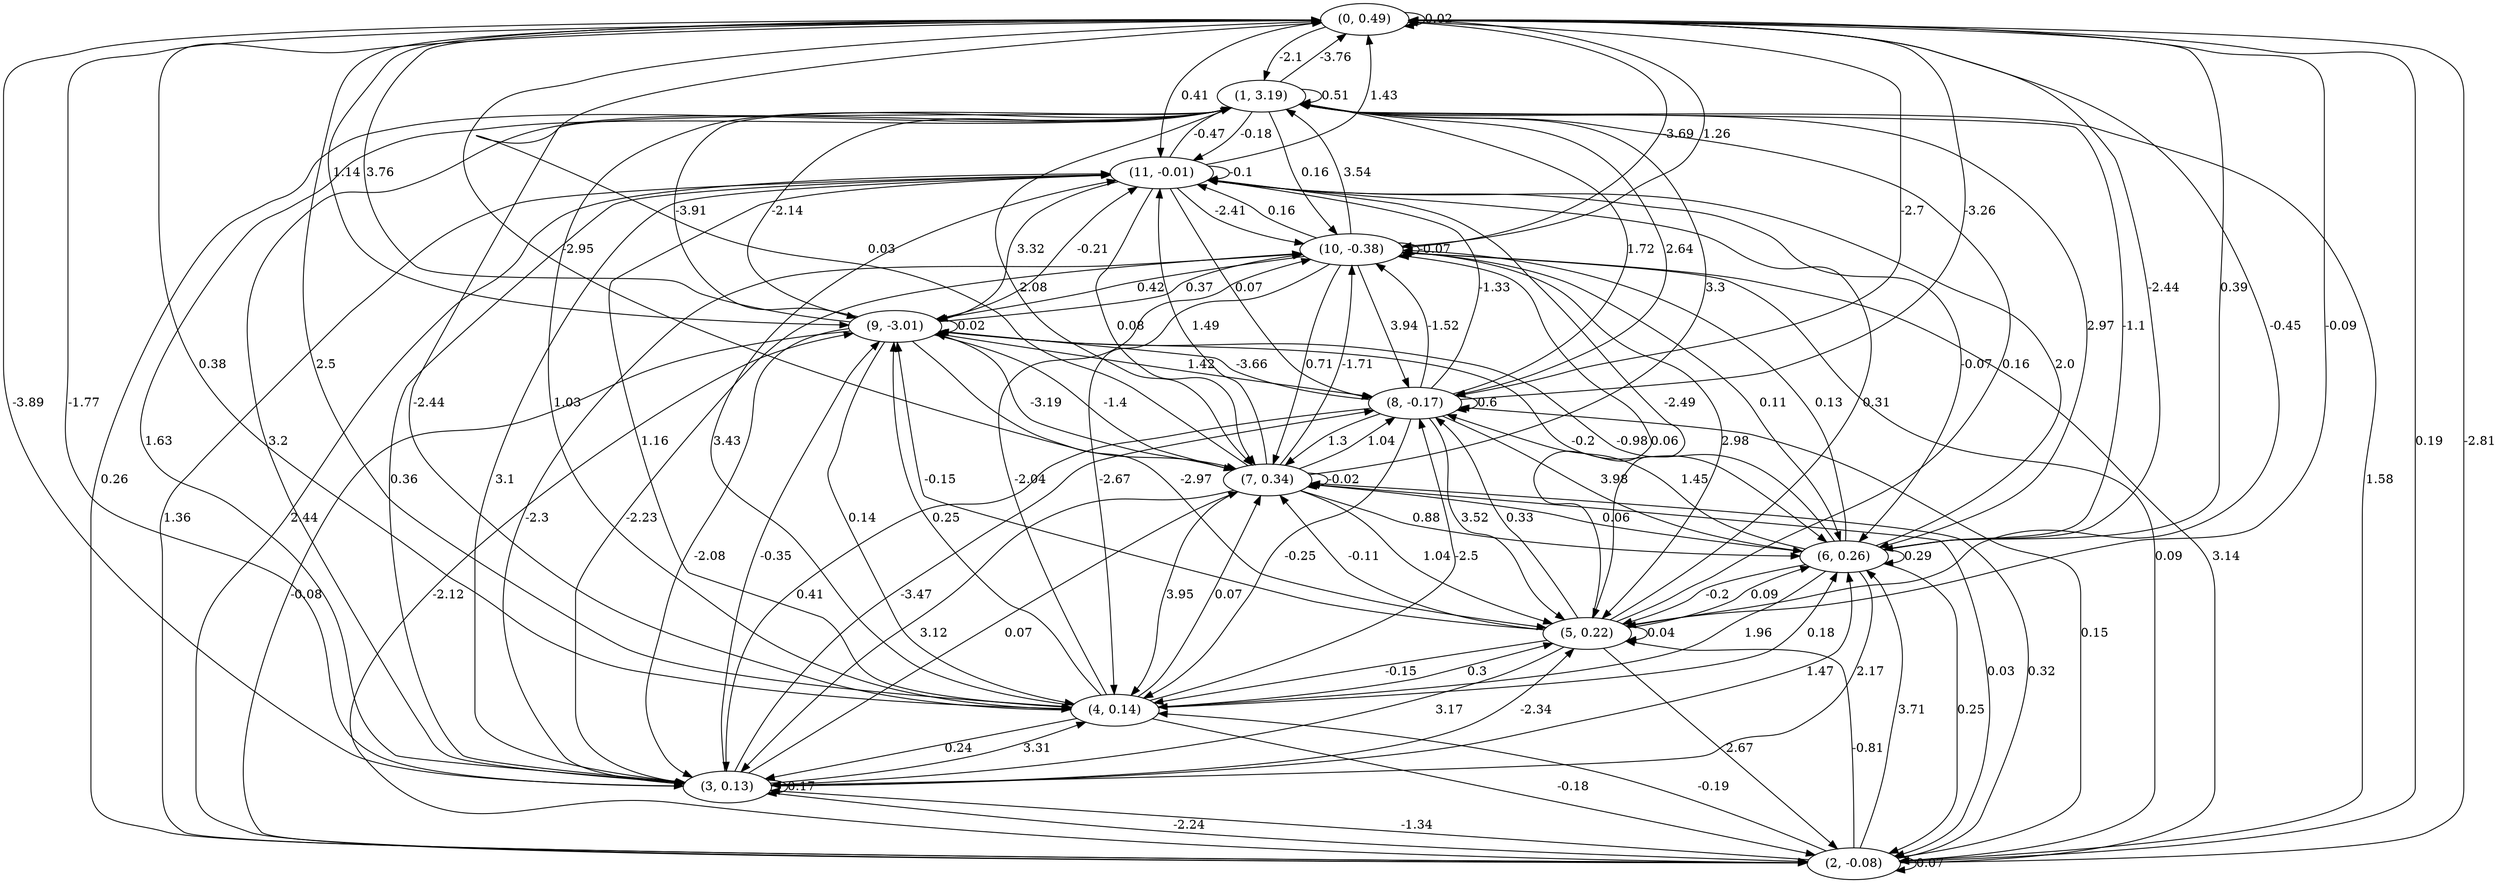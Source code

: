 digraph {
    0 [ label = "(0, 0.49)" ]
    1 [ label = "(1, 3.19)" ]
    2 [ label = "(2, -0.08)" ]
    3 [ label = "(3, 0.13)" ]
    4 [ label = "(4, 0.14)" ]
    5 [ label = "(5, 0.22)" ]
    6 [ label = "(6, 0.26)" ]
    7 [ label = "(7, 0.34)" ]
    8 [ label = "(8, -0.17)" ]
    9 [ label = "(9, -3.01)" ]
    10 [ label = "(10, -0.38)" ]
    11 [ label = "(11, -0.01)" ]
    0 -> 0 [ label = "0.02" ]
    1 -> 1 [ label = "0.51" ]
    2 -> 2 [ label = "0.07" ]
    3 -> 3 [ label = "0.17" ]
    5 -> 5 [ label = "0.04" ]
    6 -> 6 [ label = "0.29" ]
    7 -> 7 [ label = "-0.02" ]
    8 -> 8 [ label = "0.6" ]
    9 -> 9 [ label = "0.02" ]
    10 -> 10 [ label = "-0.07" ]
    11 -> 11 [ label = "-0.1" ]
    1 -> 0 [ label = "-3.76" ]
    2 -> 0 [ label = "-2.81" ]
    3 -> 0 [ label = "-1.77" ]
    4 -> 0 [ label = "2.5" ]
    5 -> 0 [ label = "-0.09" ]
    6 -> 0 [ label = "0.39" ]
    7 -> 0 [ label = "0.03" ]
    8 -> 0 [ label = "-3.26" ]
    9 -> 0 [ label = "3.76" ]
    10 -> 0 [ label = "-3.69" ]
    11 -> 0 [ label = "1.43" ]
    0 -> 1 [ label = "-2.1" ]
    2 -> 1 [ label = "0.26" ]
    3 -> 1 [ label = "1.63" ]
    4 -> 1 [ label = "-2.44" ]
    5 -> 1 [ label = "0.16" ]
    6 -> 1 [ label = "-1.1" ]
    7 -> 1 [ label = "3.3" ]
    8 -> 1 [ label = "1.72" ]
    9 -> 1 [ label = "-3.91" ]
    10 -> 1 [ label = "3.54" ]
    11 -> 1 [ label = "-0.47" ]
    0 -> 2 [ label = "0.19" ]
    1 -> 2 [ label = "1.58" ]
    3 -> 2 [ label = "-2.24" ]
    4 -> 2 [ label = "-0.18" ]
    5 -> 2 [ label = "2.67" ]
    6 -> 2 [ label = "0.25" ]
    7 -> 2 [ label = "0.03" ]
    9 -> 2 [ label = "-0.08" ]
    10 -> 2 [ label = "0.09" ]
    11 -> 2 [ label = "1.36" ]
    0 -> 3 [ label = "-3.89" ]
    1 -> 3 [ label = "3.2" ]
    2 -> 3 [ label = "-1.34" ]
    4 -> 3 [ label = "0.24" ]
    5 -> 3 [ label = "3.17" ]
    6 -> 3 [ label = "2.17" ]
    7 -> 3 [ label = "3.12" ]
    8 -> 3 [ label = "0.41" ]
    9 -> 3 [ label = "-2.08" ]
    10 -> 3 [ label = "-2.3" ]
    11 -> 3 [ label = "0.36" ]
    0 -> 4 [ label = "0.38" ]
    1 -> 4 [ label = "1.03" ]
    2 -> 4 [ label = "-0.19" ]
    3 -> 4 [ label = "3.31" ]
    5 -> 4 [ label = "-0.15" ]
    6 -> 4 [ label = "1.96" ]
    7 -> 4 [ label = "3.95" ]
    8 -> 4 [ label = "-0.25" ]
    9 -> 4 [ label = "0.14" ]
    10 -> 4 [ label = "-2.67" ]
    11 -> 4 [ label = "1.16" ]
    0 -> 5 [ label = "-0.45" ]
    2 -> 5 [ label = "-0.81" ]
    3 -> 5 [ label = "-2.34" ]
    4 -> 5 [ label = "0.3" ]
    6 -> 5 [ label = "-0.2" ]
    7 -> 5 [ label = "1.04" ]
    8 -> 5 [ label = "3.52" ]
    9 -> 5 [ label = "-2.97" ]
    10 -> 5 [ label = "2.98" ]
    11 -> 5 [ label = "-2.49" ]
    0 -> 6 [ label = "-2.44" ]
    1 -> 6 [ label = "2.97" ]
    2 -> 6 [ label = "3.71" ]
    3 -> 6 [ label = "1.47" ]
    4 -> 6 [ label = "0.18" ]
    5 -> 6 [ label = "0.09" ]
    7 -> 6 [ label = "0.88" ]
    8 -> 6 [ label = "3.98" ]
    9 -> 6 [ label = "-0.2" ]
    10 -> 6 [ label = "0.11" ]
    11 -> 6 [ label = "-0.07" ]
    0 -> 7 [ label = "-2.95" ]
    1 -> 7 [ label = "2.08" ]
    2 -> 7 [ label = "0.32" ]
    3 -> 7 [ label = "0.07" ]
    4 -> 7 [ label = "0.07" ]
    5 -> 7 [ label = "-0.11" ]
    6 -> 7 [ label = "0.06" ]
    8 -> 7 [ label = "1.3" ]
    9 -> 7 [ label = "-1.4" ]
    10 -> 7 [ label = "0.71" ]
    11 -> 7 [ label = "0.08" ]
    0 -> 8 [ label = "-2.7" ]
    1 -> 8 [ label = "2.64" ]
    2 -> 8 [ label = "0.15" ]
    3 -> 8 [ label = "-3.47" ]
    4 -> 8 [ label = "-2.5" ]
    5 -> 8 [ label = "0.33" ]
    6 -> 8 [ label = "1.45" ]
    7 -> 8 [ label = "1.04" ]
    9 -> 8 [ label = "1.42" ]
    10 -> 8 [ label = "3.94" ]
    11 -> 8 [ label = "0.07" ]
    0 -> 9 [ label = "1.14" ]
    1 -> 9 [ label = "-2.14" ]
    2 -> 9 [ label = "-2.12" ]
    3 -> 9 [ label = "-0.35" ]
    4 -> 9 [ label = "0.25" ]
    5 -> 9 [ label = "-0.15" ]
    6 -> 9 [ label = "-0.98" ]
    7 -> 9 [ label = "-3.19" ]
    8 -> 9 [ label = "-3.66" ]
    10 -> 9 [ label = "0.42" ]
    11 -> 9 [ label = "3.32" ]
    0 -> 10 [ label = "1.26" ]
    1 -> 10 [ label = "0.16" ]
    2 -> 10 [ label = "3.14" ]
    3 -> 10 [ label = "-2.23" ]
    4 -> 10 [ label = "-2.04" ]
    5 -> 10 [ label = "0.06" ]
    6 -> 10 [ label = "0.13" ]
    7 -> 10 [ label = "-1.71" ]
    8 -> 10 [ label = "-1.52" ]
    9 -> 10 [ label = "0.37" ]
    11 -> 10 [ label = "-2.41" ]
    0 -> 11 [ label = "0.41" ]
    1 -> 11 [ label = "-0.18" ]
    2 -> 11 [ label = "2.44" ]
    3 -> 11 [ label = "3.1" ]
    4 -> 11 [ label = "3.43" ]
    5 -> 11 [ label = "0.31" ]
    6 -> 11 [ label = "2.0" ]
    7 -> 11 [ label = "1.49" ]
    8 -> 11 [ label = "-1.33" ]
    9 -> 11 [ label = "-0.21" ]
    10 -> 11 [ label = "0.16" ]
}


